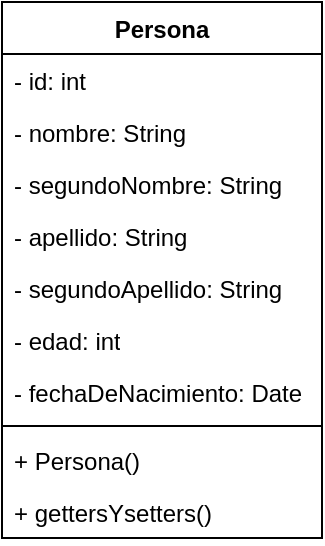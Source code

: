 <mxfile version="27.0.6">
  <diagram name="Página-1" id="aq02JV53MvIODJ8CnJqQ">
    <mxGraphModel dx="1424" dy="779" grid="1" gridSize="10" guides="1" tooltips="1" connect="1" arrows="1" fold="1" page="1" pageScale="1" pageWidth="827" pageHeight="1169" math="0" shadow="0">
      <root>
        <mxCell id="0" />
        <mxCell id="1" parent="0" />
        <mxCell id="V_OLpL_yGcTz9vpeNJu--1" value="Persona" style="swimlane;fontStyle=1;align=center;verticalAlign=top;childLayout=stackLayout;horizontal=1;startSize=26;horizontalStack=0;resizeParent=1;resizeParentMax=0;resizeLast=0;collapsible=1;marginBottom=0;whiteSpace=wrap;html=1;" vertex="1" parent="1">
          <mxGeometry x="280" y="190" width="160" height="268" as="geometry" />
        </mxCell>
        <mxCell id="V_OLpL_yGcTz9vpeNJu--2" value="- id: int" style="text;strokeColor=none;fillColor=none;align=left;verticalAlign=top;spacingLeft=4;spacingRight=4;overflow=hidden;rotatable=0;points=[[0,0.5],[1,0.5]];portConstraint=eastwest;whiteSpace=wrap;html=1;" vertex="1" parent="V_OLpL_yGcTz9vpeNJu--1">
          <mxGeometry y="26" width="160" height="26" as="geometry" />
        </mxCell>
        <mxCell id="V_OLpL_yGcTz9vpeNJu--11" value="- nombre: String" style="text;strokeColor=none;fillColor=none;align=left;verticalAlign=top;spacingLeft=4;spacingRight=4;overflow=hidden;rotatable=0;points=[[0,0.5],[1,0.5]];portConstraint=eastwest;whiteSpace=wrap;html=1;" vertex="1" parent="V_OLpL_yGcTz9vpeNJu--1">
          <mxGeometry y="52" width="160" height="26" as="geometry" />
        </mxCell>
        <mxCell id="V_OLpL_yGcTz9vpeNJu--5" value="- segundoNombre: String" style="text;strokeColor=none;fillColor=none;align=left;verticalAlign=top;spacingLeft=4;spacingRight=4;overflow=hidden;rotatable=0;points=[[0,0.5],[1,0.5]];portConstraint=eastwest;whiteSpace=wrap;html=1;" vertex="1" parent="V_OLpL_yGcTz9vpeNJu--1">
          <mxGeometry y="78" width="160" height="26" as="geometry" />
        </mxCell>
        <mxCell id="V_OLpL_yGcTz9vpeNJu--6" value="- apellido: String" style="text;strokeColor=none;fillColor=none;align=left;verticalAlign=top;spacingLeft=4;spacingRight=4;overflow=hidden;rotatable=0;points=[[0,0.5],[1,0.5]];portConstraint=eastwest;whiteSpace=wrap;html=1;" vertex="1" parent="V_OLpL_yGcTz9vpeNJu--1">
          <mxGeometry y="104" width="160" height="26" as="geometry" />
        </mxCell>
        <mxCell id="V_OLpL_yGcTz9vpeNJu--7" value="- segundoApellido: String" style="text;strokeColor=none;fillColor=none;align=left;verticalAlign=top;spacingLeft=4;spacingRight=4;overflow=hidden;rotatable=0;points=[[0,0.5],[1,0.5]];portConstraint=eastwest;whiteSpace=wrap;html=1;" vertex="1" parent="V_OLpL_yGcTz9vpeNJu--1">
          <mxGeometry y="130" width="160" height="26" as="geometry" />
        </mxCell>
        <mxCell id="V_OLpL_yGcTz9vpeNJu--8" value="- edad: int" style="text;strokeColor=none;fillColor=none;align=left;verticalAlign=top;spacingLeft=4;spacingRight=4;overflow=hidden;rotatable=0;points=[[0,0.5],[1,0.5]];portConstraint=eastwest;whiteSpace=wrap;html=1;" vertex="1" parent="V_OLpL_yGcTz9vpeNJu--1">
          <mxGeometry y="156" width="160" height="26" as="geometry" />
        </mxCell>
        <mxCell id="V_OLpL_yGcTz9vpeNJu--9" value="- fechaDeNacimiento: Date" style="text;strokeColor=none;fillColor=none;align=left;verticalAlign=top;spacingLeft=4;spacingRight=4;overflow=hidden;rotatable=0;points=[[0,0.5],[1,0.5]];portConstraint=eastwest;whiteSpace=wrap;html=1;" vertex="1" parent="V_OLpL_yGcTz9vpeNJu--1">
          <mxGeometry y="182" width="160" height="26" as="geometry" />
        </mxCell>
        <mxCell id="V_OLpL_yGcTz9vpeNJu--3" value="" style="line;strokeWidth=1;fillColor=none;align=left;verticalAlign=middle;spacingTop=-1;spacingLeft=3;spacingRight=3;rotatable=0;labelPosition=right;points=[];portConstraint=eastwest;strokeColor=inherit;" vertex="1" parent="V_OLpL_yGcTz9vpeNJu--1">
          <mxGeometry y="208" width="160" height="8" as="geometry" />
        </mxCell>
        <mxCell id="V_OLpL_yGcTz9vpeNJu--4" value="+ Persona()" style="text;strokeColor=none;fillColor=none;align=left;verticalAlign=top;spacingLeft=4;spacingRight=4;overflow=hidden;rotatable=0;points=[[0,0.5],[1,0.5]];portConstraint=eastwest;whiteSpace=wrap;html=1;" vertex="1" parent="V_OLpL_yGcTz9vpeNJu--1">
          <mxGeometry y="216" width="160" height="26" as="geometry" />
        </mxCell>
        <mxCell id="V_OLpL_yGcTz9vpeNJu--12" value="+ gettersYsetters()" style="text;strokeColor=none;fillColor=none;align=left;verticalAlign=top;spacingLeft=4;spacingRight=4;overflow=hidden;rotatable=0;points=[[0,0.5],[1,0.5]];portConstraint=eastwest;whiteSpace=wrap;html=1;" vertex="1" parent="V_OLpL_yGcTz9vpeNJu--1">
          <mxGeometry y="242" width="160" height="26" as="geometry" />
        </mxCell>
      </root>
    </mxGraphModel>
  </diagram>
</mxfile>

